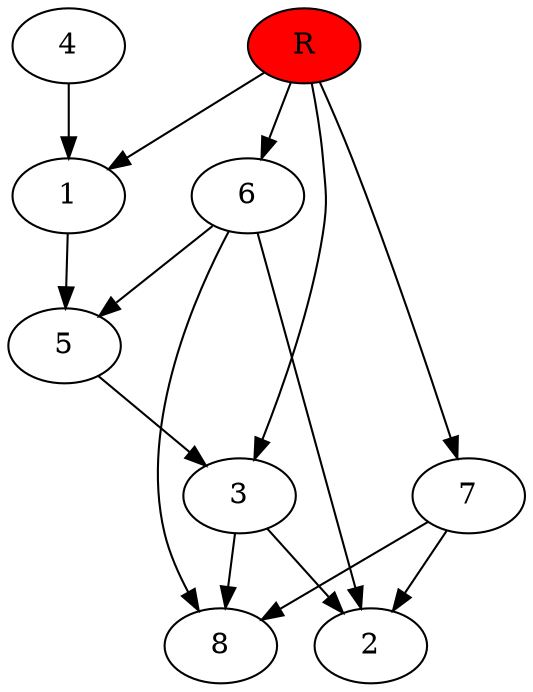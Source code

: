 digraph prb49175 {
	1
	2
	3
	4
	5
	6
	7
	8
	R [fillcolor="#ff0000" style=filled]
	1 -> 5
	3 -> 2
	3 -> 8
	4 -> 1
	5 -> 3
	6 -> 2
	6 -> 5
	6 -> 8
	7 -> 2
	7 -> 8
	R -> 1
	R -> 3
	R -> 6
	R -> 7
}
